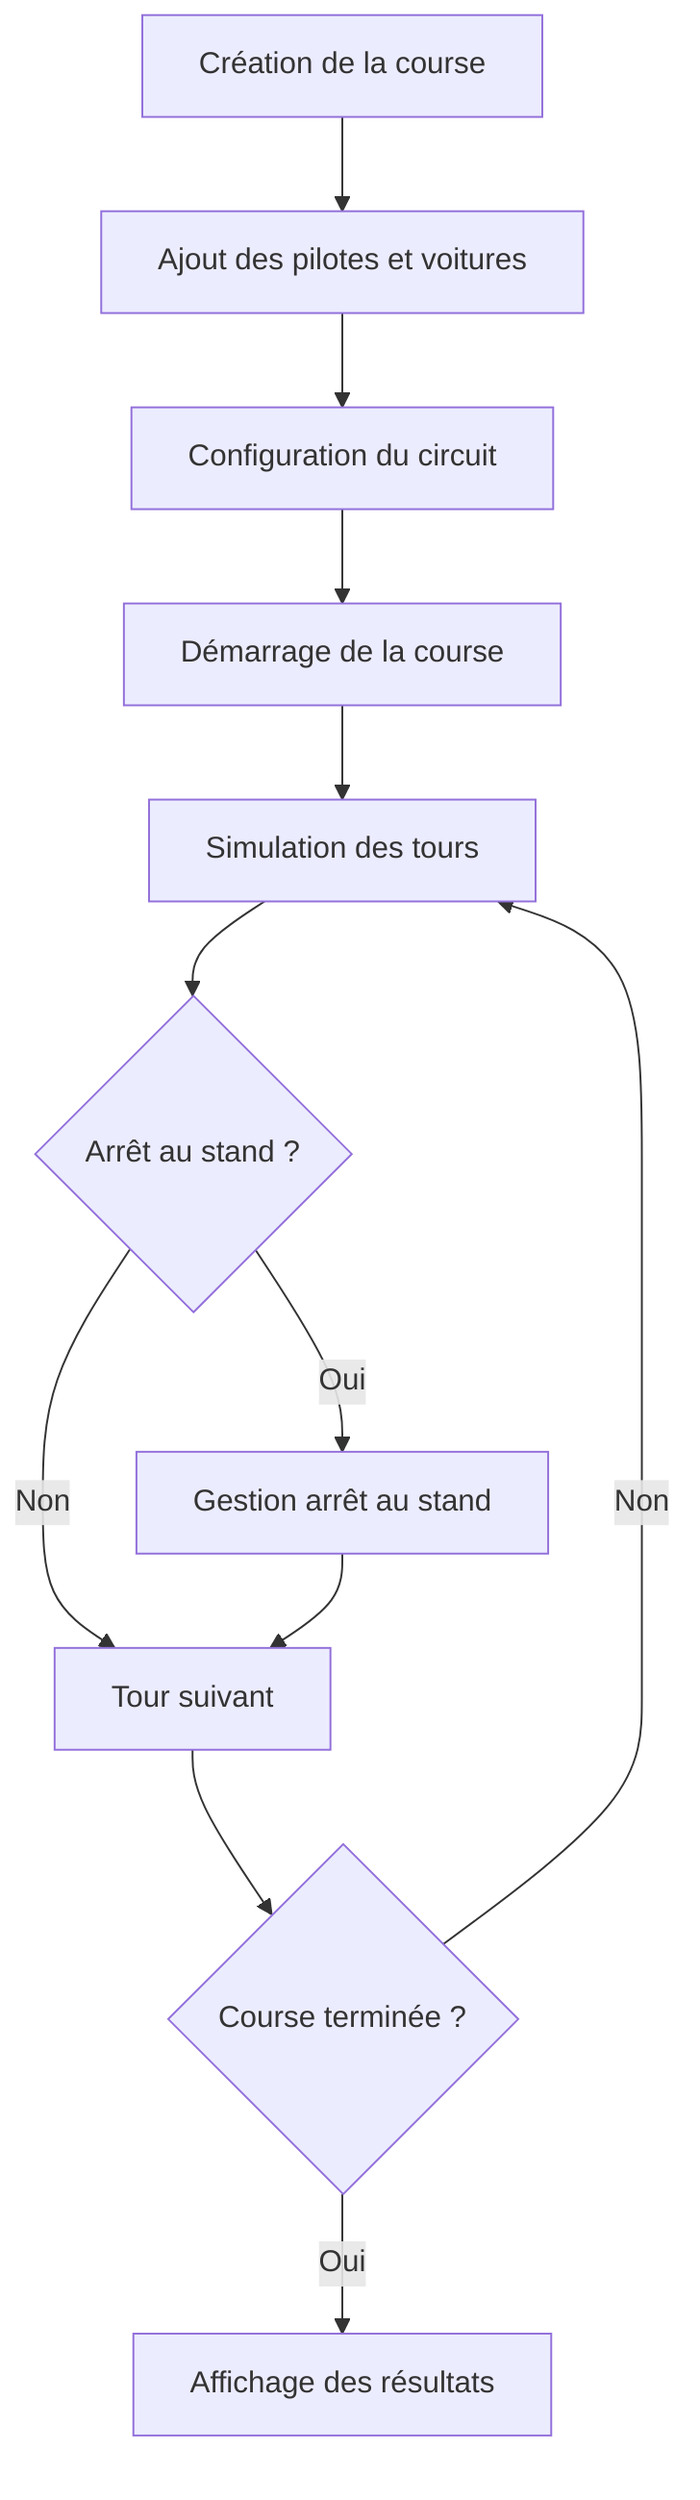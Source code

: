 flowchart TD
    A[Création de la course] --> B[Ajout des pilotes et voitures]
    B --> C[Configuration du circuit]
    C --> D[Démarrage de la course]
    D --> E[Simulation des tours]
    E --> F{Arrêt au stand ?}
    F -- Oui --> G[Gestion arrêt au stand]
    F -- Non --> H[Tour suivant]
    G --> H
    H --> I{Course terminée ?}
    I -- Non --> E
    I -- Oui --> J[Affichage des résultats]